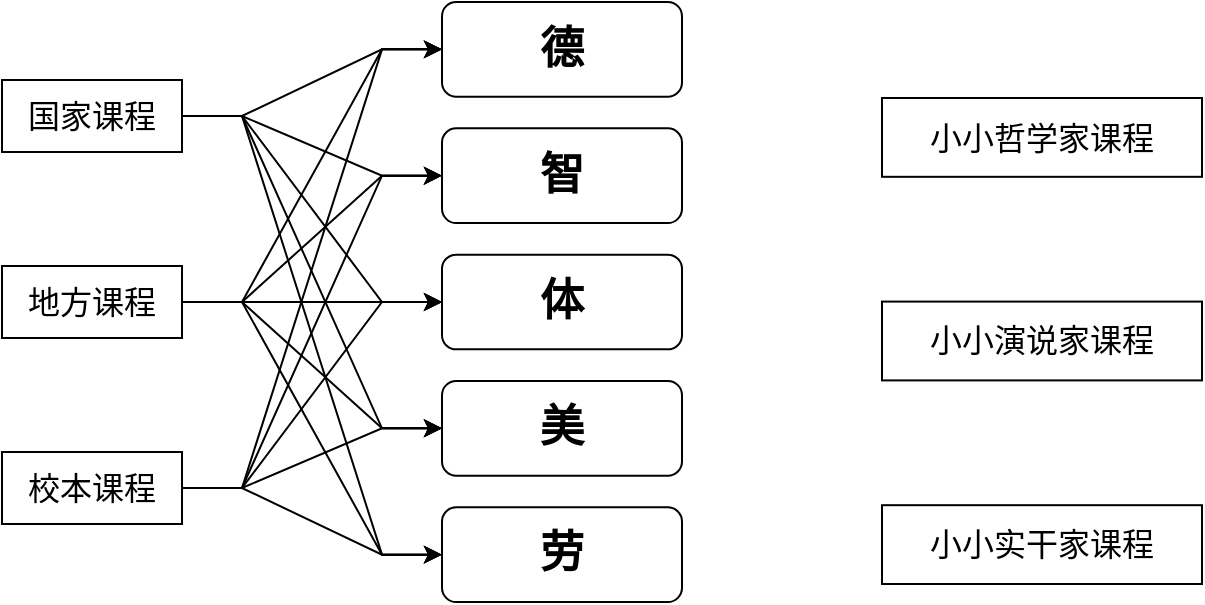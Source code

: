 <mxfile version="10.7.4" type="github"><diagram id="G6YP2IkteShBToxpqwFq" name="ç¬¬ 1 é¡µ"><mxGraphModel dx="1077" dy="601" grid="1" gridSize="10" guides="1" tooltips="1" connect="1" arrows="1" fold="1" page="1" pageScale="1" pageWidth="1169" pageHeight="827" math="0" shadow="0"><root><mxCell id="0"/><mxCell id="1" parent="0"/><mxCell id="YNx27zsSiDxyY1RSWRL6-8" value="" style="group;fontSize=22;fontStyle=1" parent="1" vertex="1" connectable="0"><mxGeometry x="540" y="100" width="120" height="300" as="geometry"/></mxCell><mxCell id="YNx27zsSiDxyY1RSWRL6-1" value="德" style="rounded=1;whiteSpace=wrap;html=1;fontSize=22;fontStyle=1" parent="YNx27zsSiDxyY1RSWRL6-8" vertex="1"><mxGeometry width="120" height="47.368" as="geometry"/></mxCell><mxCell id="YNx27zsSiDxyY1RSWRL6-2" value="智" style="rounded=1;whiteSpace=wrap;html=1;fontSize=22;fontStyle=1" parent="YNx27zsSiDxyY1RSWRL6-8" vertex="1"><mxGeometry y="63.158" width="120" height="47.368" as="geometry"/></mxCell><mxCell id="YNx27zsSiDxyY1RSWRL6-3" value="体" style="rounded=1;whiteSpace=wrap;html=1;fontSize=22;fontStyle=1" parent="YNx27zsSiDxyY1RSWRL6-8" vertex="1"><mxGeometry y="126.316" width="120" height="47.368" as="geometry"/></mxCell><mxCell id="YNx27zsSiDxyY1RSWRL6-6" value="美" style="rounded=1;whiteSpace=wrap;html=1;fontSize=22;fontStyle=1" parent="YNx27zsSiDxyY1RSWRL6-8" vertex="1"><mxGeometry y="189.474" width="120" height="47.368" as="geometry"/></mxCell><mxCell id="YNx27zsSiDxyY1RSWRL6-7" value="劳" style="rounded=1;whiteSpace=wrap;html=1;fontSize=22;fontStyle=1" parent="YNx27zsSiDxyY1RSWRL6-8" vertex="1"><mxGeometry y="252.632" width="120" height="47.368" as="geometry"/></mxCell><mxCell id="YNx27zsSiDxyY1RSWRL6-13" style="edgeStyle=entityRelationEdgeStyle;rounded=0;orthogonalLoop=1;jettySize=auto;html=1;exitX=1;exitY=0.5;exitDx=0;exitDy=0;entryX=0;entryY=0.5;entryDx=0;entryDy=0;fontSize=16;" parent="1" source="YNx27zsSiDxyY1RSWRL6-9" target="YNx27zsSiDxyY1RSWRL6-1" edge="1"><mxGeometry relative="1" as="geometry"/></mxCell><mxCell id="YNx27zsSiDxyY1RSWRL6-20" style="edgeStyle=entityRelationEdgeStyle;rounded=0;orthogonalLoop=1;jettySize=auto;html=1;entryX=0;entryY=0.5;entryDx=0;entryDy=0;fontSize=16;" parent="1" source="YNx27zsSiDxyY1RSWRL6-9" target="YNx27zsSiDxyY1RSWRL6-2" edge="1"><mxGeometry relative="1" as="geometry"/></mxCell><mxCell id="YNx27zsSiDxyY1RSWRL6-21" style="edgeStyle=entityRelationEdgeStyle;rounded=0;orthogonalLoop=1;jettySize=auto;html=1;entryX=0;entryY=0.5;entryDx=0;entryDy=0;fontSize=16;" parent="1" source="YNx27zsSiDxyY1RSWRL6-9" target="YNx27zsSiDxyY1RSWRL6-3" edge="1"><mxGeometry relative="1" as="geometry"/></mxCell><mxCell id="YNx27zsSiDxyY1RSWRL6-22" style="edgeStyle=entityRelationEdgeStyle;rounded=0;orthogonalLoop=1;jettySize=auto;html=1;fontSize=16;" parent="1" source="YNx27zsSiDxyY1RSWRL6-9" target="YNx27zsSiDxyY1RSWRL6-6" edge="1"><mxGeometry relative="1" as="geometry"/></mxCell><mxCell id="YNx27zsSiDxyY1RSWRL6-23" style="edgeStyle=entityRelationEdgeStyle;rounded=0;orthogonalLoop=1;jettySize=auto;html=1;fontSize=16;" parent="1" source="YNx27zsSiDxyY1RSWRL6-9" target="YNx27zsSiDxyY1RSWRL6-7" edge="1"><mxGeometry relative="1" as="geometry"/></mxCell><mxCell id="YNx27zsSiDxyY1RSWRL6-24" style="edgeStyle=entityRelationEdgeStyle;rounded=0;orthogonalLoop=1;jettySize=auto;html=1;entryX=0;entryY=0.5;entryDx=0;entryDy=0;fontSize=16;" parent="1" source="YNx27zsSiDxyY1RSWRL6-10" target="YNx27zsSiDxyY1RSWRL6-1" edge="1"><mxGeometry relative="1" as="geometry"/></mxCell><mxCell id="YNx27zsSiDxyY1RSWRL6-25" style="edgeStyle=entityRelationEdgeStyle;rounded=0;orthogonalLoop=1;jettySize=auto;html=1;entryX=0;entryY=0.5;entryDx=0;entryDy=0;fontSize=16;" parent="1" source="YNx27zsSiDxyY1RSWRL6-10" target="YNx27zsSiDxyY1RSWRL6-2" edge="1"><mxGeometry relative="1" as="geometry"/></mxCell><mxCell id="YNx27zsSiDxyY1RSWRL6-26" style="edgeStyle=entityRelationEdgeStyle;rounded=0;orthogonalLoop=1;jettySize=auto;html=1;fontSize=16;" parent="1" source="YNx27zsSiDxyY1RSWRL6-10" edge="1"><mxGeometry relative="1" as="geometry"><mxPoint x="540" y="250" as="targetPoint"/></mxGeometry></mxCell><mxCell id="YNx27zsSiDxyY1RSWRL6-28" style="edgeStyle=entityRelationEdgeStyle;rounded=0;orthogonalLoop=1;jettySize=auto;html=1;entryX=0;entryY=0.5;entryDx=0;entryDy=0;fontSize=16;" parent="1" source="YNx27zsSiDxyY1RSWRL6-10" target="YNx27zsSiDxyY1RSWRL6-6" edge="1"><mxGeometry relative="1" as="geometry"/></mxCell><mxCell id="YNx27zsSiDxyY1RSWRL6-29" style="edgeStyle=entityRelationEdgeStyle;rounded=0;orthogonalLoop=1;jettySize=auto;html=1;entryX=0;entryY=0.5;entryDx=0;entryDy=0;fontSize=16;" parent="1" source="YNx27zsSiDxyY1RSWRL6-10" target="YNx27zsSiDxyY1RSWRL6-7" edge="1"><mxGeometry relative="1" as="geometry"/></mxCell><mxCell id="YNx27zsSiDxyY1RSWRL6-30" style="edgeStyle=entityRelationEdgeStyle;rounded=0;orthogonalLoop=1;jettySize=auto;html=1;entryX=0;entryY=0.5;entryDx=0;entryDy=0;fontSize=16;" parent="1" source="YNx27zsSiDxyY1RSWRL6-11" target="YNx27zsSiDxyY1RSWRL6-1" edge="1"><mxGeometry relative="1" as="geometry"/></mxCell><mxCell id="YNx27zsSiDxyY1RSWRL6-31" style="edgeStyle=entityRelationEdgeStyle;rounded=0;orthogonalLoop=1;jettySize=auto;html=1;fontSize=16;" parent="1" source="YNx27zsSiDxyY1RSWRL6-11" target="YNx27zsSiDxyY1RSWRL6-2" edge="1"><mxGeometry relative="1" as="geometry"/></mxCell><mxCell id="YNx27zsSiDxyY1RSWRL6-32" style="edgeStyle=entityRelationEdgeStyle;rounded=0;orthogonalLoop=1;jettySize=auto;html=1;entryX=0;entryY=0.5;entryDx=0;entryDy=0;fontSize=16;" parent="1" source="YNx27zsSiDxyY1RSWRL6-11" target="YNx27zsSiDxyY1RSWRL6-3" edge="1"><mxGeometry relative="1" as="geometry"/></mxCell><mxCell id="YNx27zsSiDxyY1RSWRL6-33" style="edgeStyle=entityRelationEdgeStyle;rounded=0;orthogonalLoop=1;jettySize=auto;html=1;fontSize=16;" parent="1" source="YNx27zsSiDxyY1RSWRL6-11" target="YNx27zsSiDxyY1RSWRL6-6" edge="1"><mxGeometry relative="1" as="geometry"/></mxCell><mxCell id="YNx27zsSiDxyY1RSWRL6-34" style="edgeStyle=entityRelationEdgeStyle;rounded=0;orthogonalLoop=1;jettySize=auto;html=1;entryX=0;entryY=0.5;entryDx=0;entryDy=0;fontSize=16;" parent="1" source="YNx27zsSiDxyY1RSWRL6-11" target="YNx27zsSiDxyY1RSWRL6-7" edge="1"><mxGeometry relative="1" as="geometry"/></mxCell><mxCell id="YNx27zsSiDxyY1RSWRL6-35" value="" style="group" parent="1" vertex="1" connectable="0"><mxGeometry x="320" y="139" width="90" height="222" as="geometry"/></mxCell><mxCell id="YNx27zsSiDxyY1RSWRL6-9" value="国家课程" style="rounded=0;whiteSpace=wrap;html=1;fontSize=16;" parent="YNx27zsSiDxyY1RSWRL6-35" vertex="1"><mxGeometry width="90" height="36" as="geometry"/></mxCell><mxCell id="YNx27zsSiDxyY1RSWRL6-10" value="地方课程" style="rounded=0;whiteSpace=wrap;html=1;fontSize=16;" parent="YNx27zsSiDxyY1RSWRL6-35" vertex="1"><mxGeometry y="93" width="90" height="36" as="geometry"/></mxCell><mxCell id="YNx27zsSiDxyY1RSWRL6-11" value="校本课程" style="rounded=0;whiteSpace=wrap;html=1;fontSize=16;" parent="YNx27zsSiDxyY1RSWRL6-35" vertex="1"><mxGeometry y="186" width="90" height="36" as="geometry"/></mxCell><mxCell id="u1lkXInZw4eZePA5hxzn-5" value="" style="group" vertex="1" connectable="0" parent="1"><mxGeometry x="760" y="148" width="160" height="243" as="geometry"/></mxCell><mxCell id="u1lkXInZw4eZePA5hxzn-1" value="" style="group" vertex="1" connectable="0" parent="u1lkXInZw4eZePA5hxzn-5"><mxGeometry width="160" height="243.0" as="geometry"/></mxCell><mxCell id="u1lkXInZw4eZePA5hxzn-2" value="小小哲学家课程" style="rounded=0;whiteSpace=wrap;html=1;fontSize=16;" vertex="1" parent="u1lkXInZw4eZePA5hxzn-1"><mxGeometry width="160" height="39.405" as="geometry"/></mxCell><mxCell id="u1lkXInZw4eZePA5hxzn-3" value="小小演说家课程" style="rounded=0;whiteSpace=wrap;html=1;fontSize=16;" vertex="1" parent="u1lkXInZw4eZePA5hxzn-1"><mxGeometry y="101.797" width="160" height="39.405" as="geometry"/></mxCell><mxCell id="u1lkXInZw4eZePA5hxzn-4" value="小小实干家课程" style="rounded=0;whiteSpace=wrap;html=1;fontSize=16;" vertex="1" parent="u1lkXInZw4eZePA5hxzn-1"><mxGeometry y="203.595" width="160" height="39.405" as="geometry"/></mxCell></root></mxGraphModel></diagram></mxfile>